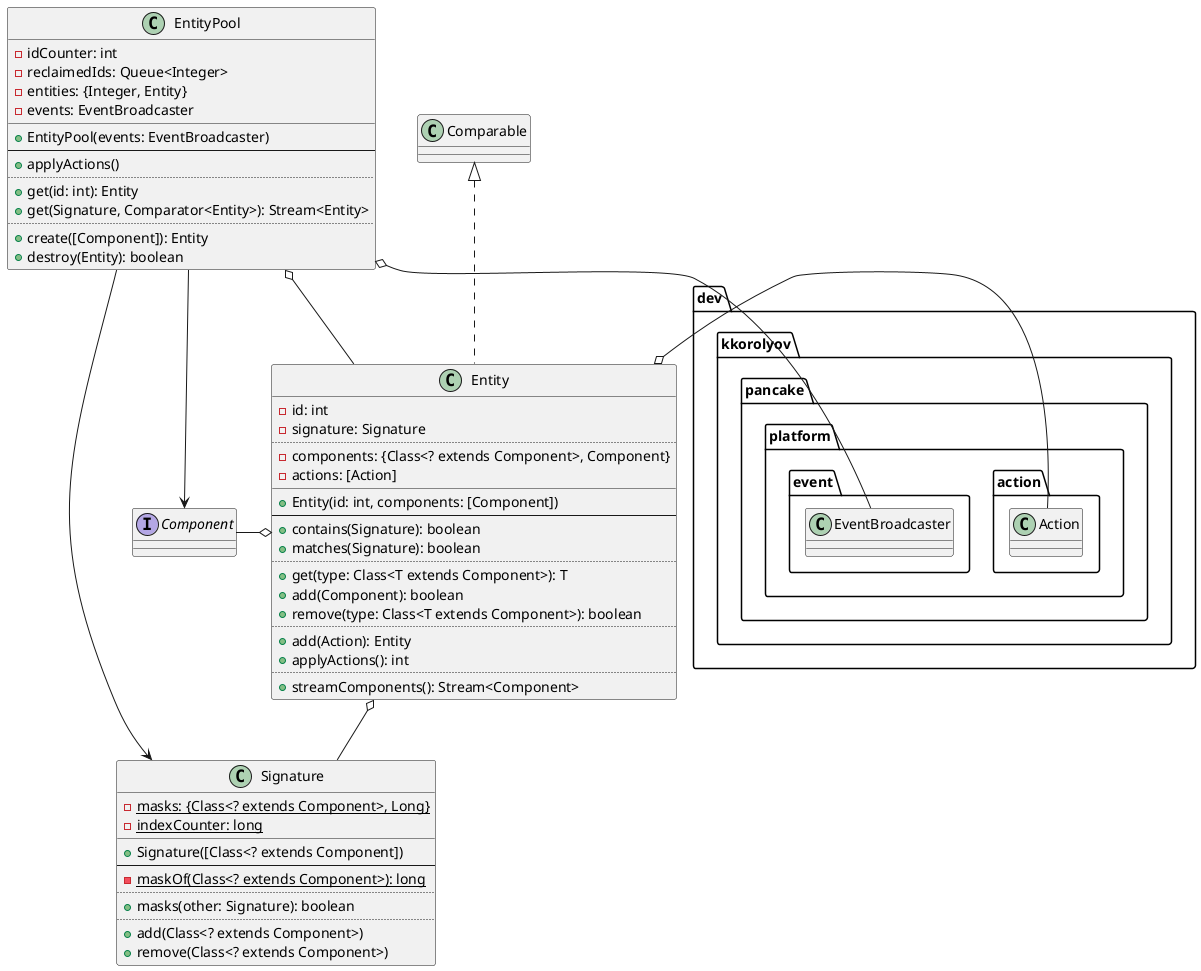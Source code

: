 @startuml

interface Component

class Entity {
	-id: int
	-signature: Signature
	..
	-components: {Class<? extends Component>, Component}
	-actions: [Action]
	__
	+Entity(id: int, components: [Component])
	--
	+contains(Signature): boolean
	+matches(Signature): boolean
	..
	+get(type: Class<T extends Component>): T
	+add(Component): boolean
	+remove(type: Class<T extends Component>): boolean
	..
	+add(Action): Entity
	+applyActions(): int
	..
	+streamComponents(): Stream<Component>
}
Entity .u.|> Comparable
Entity o-- Signature
Entity o-l- Component
Entity o- dev.kkorolyov.pancake.platform.action.Action

class EntityPool {
	-idCounter: int
	-reclaimedIds: Queue<Integer>
	-entities: {Integer, Entity}
	-events: EventBroadcaster
	__
	+EntityPool(events: EventBroadcaster)
	--
	+applyActions()
	..
	+get(id: int): Entity
	+get(Signature, Comparator<Entity>): Stream<Entity>
	..
	+create([Component]): Entity
	+destroy(Entity): boolean
}
EntityPool o-- Entity
EntityPool --> Component
EntityPool --> Signature
EntityPool o- dev.kkorolyov.pancake.platform.event.EventBroadcaster

class Signature {
	{static} -masks: {Class<? extends Component>, Long}
	{static} -indexCounter: long
	__
	+Signature([Class<? extends Component])
	--
	{static} -maskOf(Class<? extends Component>): long
	..
	+masks(other: Signature): boolean
	..
	+add(Class<? extends Component>)
	+remove(Class<? extends Component>)
}

@enduml
